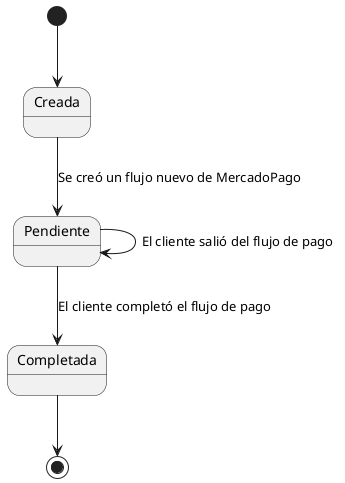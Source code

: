 @startuml

[*] --> Creada
Creada --> Pendiente: Se creó un flujo nuevo de MercadoPago
Pendiente --> Completada: El cliente completó el flujo de pago
Pendiente --> Pendiente: El cliente salió del flujo de pago
Completada --> [*]
@enduml
